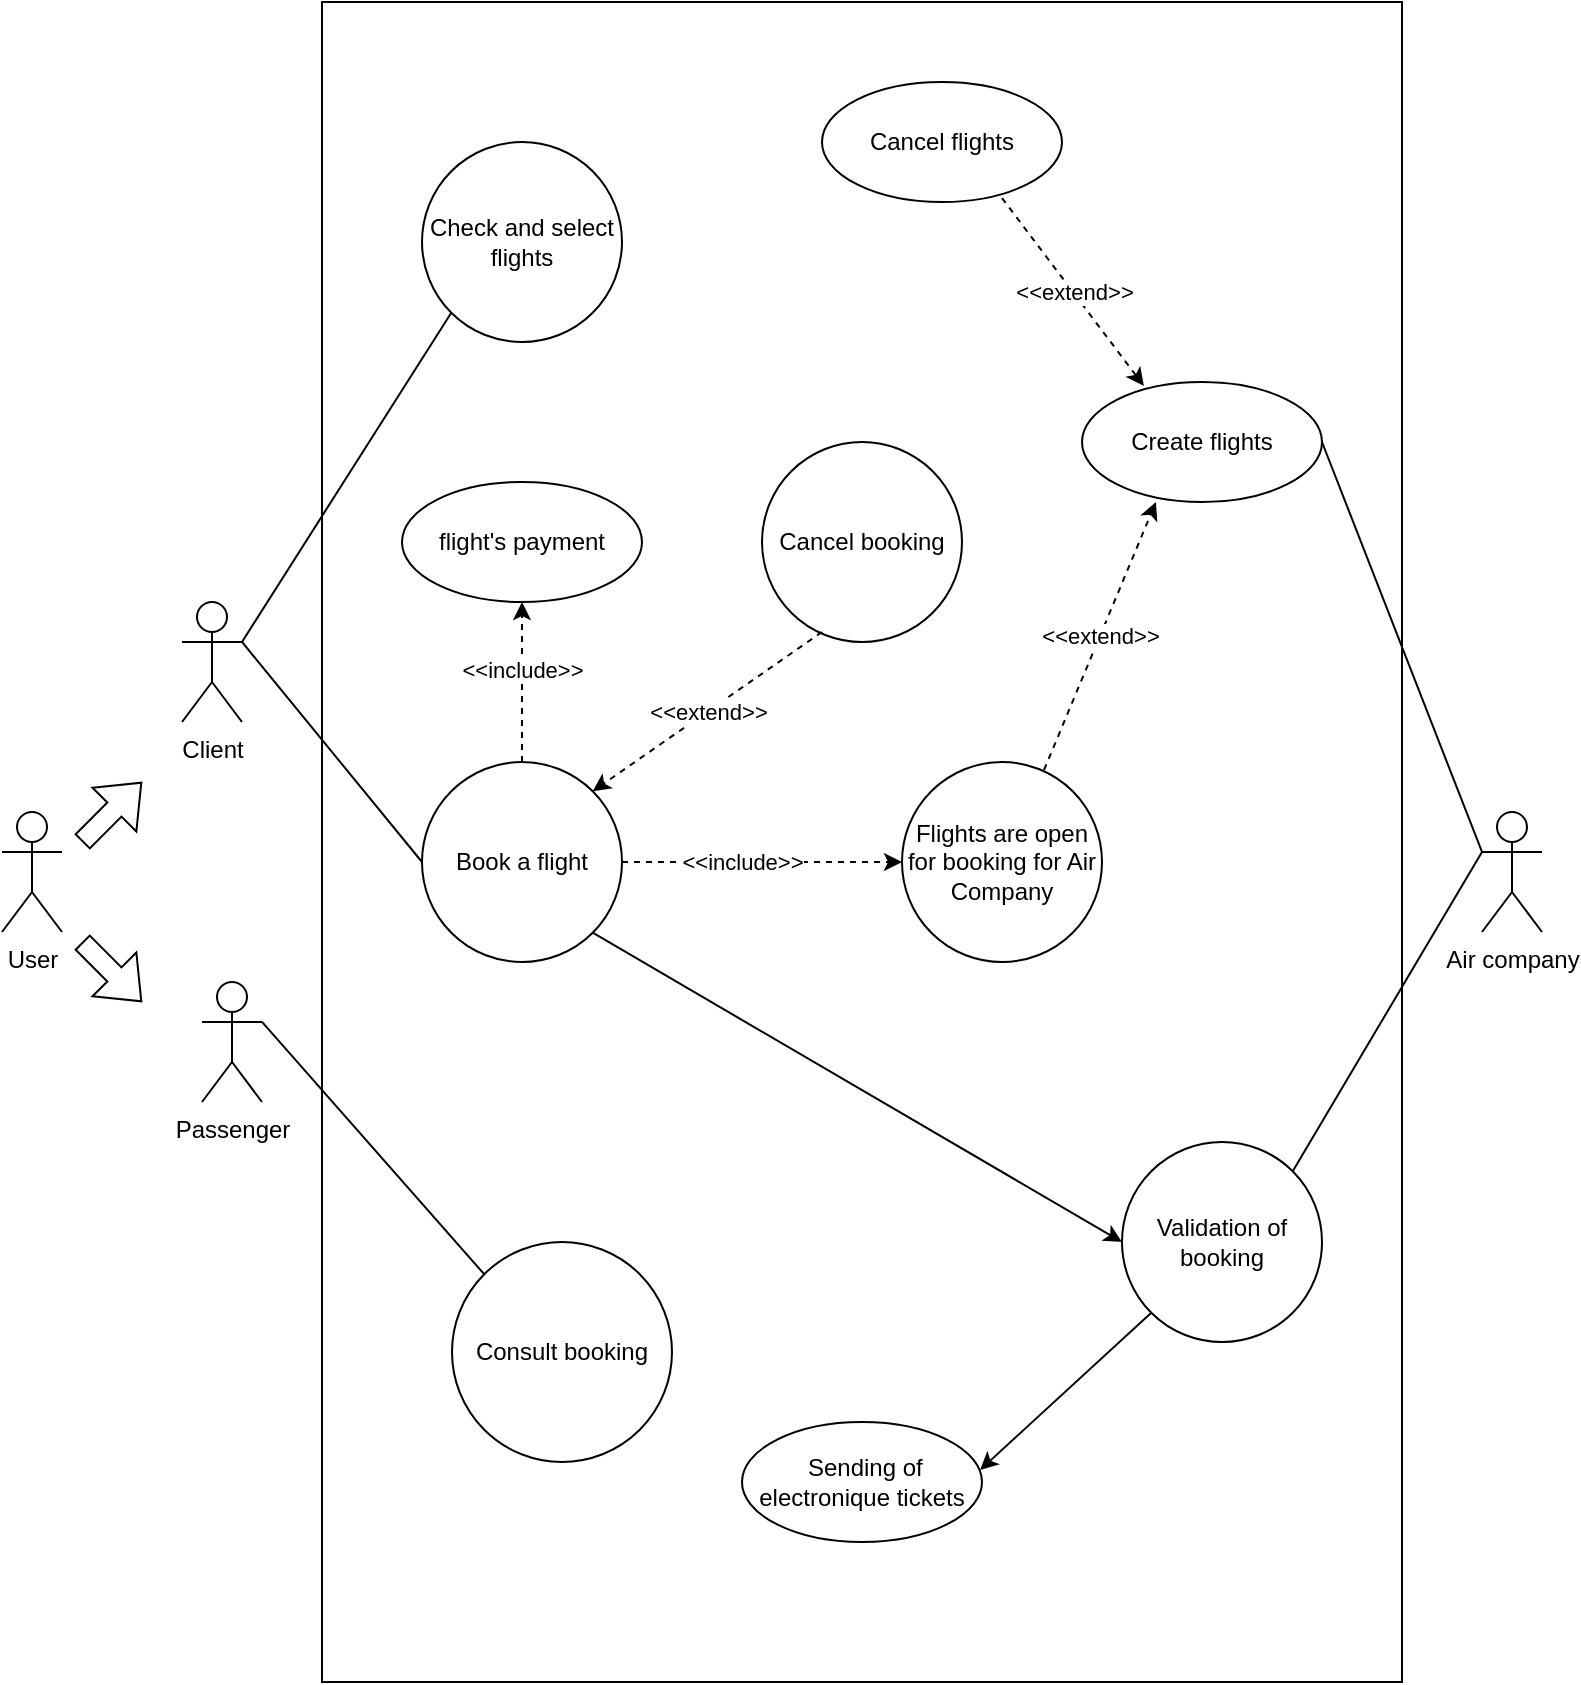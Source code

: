 <mxfile version="20.3.0"><diagram id="fk_Mi7Acmoe7_fk1KCBF" name="Page-1"><mxGraphModel dx="2062" dy="1151" grid="1" gridSize="10" guides="1" tooltips="1" connect="1" arrows="1" fold="1" page="1" pageScale="1" pageWidth="827" pageHeight="1169" math="0" shadow="0"><root><mxCell id="0"/><mxCell id="1" parent="0"/><mxCell id="-d5-tCI0UHBOkh7O-BCw-2" value="" style="rounded=0;whiteSpace=wrap;html=1;" parent="1" vertex="1"><mxGeometry x="190" y="120" width="540" height="840" as="geometry"/></mxCell><mxCell id="-d5-tCI0UHBOkh7O-BCw-3" value="Air company" style="shape=umlActor;verticalLabelPosition=bottom;verticalAlign=top;html=1;outlineConnect=0;" parent="1" vertex="1"><mxGeometry x="770" y="525" width="30" height="60" as="geometry"/></mxCell><mxCell id="-d5-tCI0UHBOkh7O-BCw-5" value="Passenger" style="shape=umlActor;verticalLabelPosition=bottom;verticalAlign=top;html=1;outlineConnect=0;" parent="1" vertex="1"><mxGeometry x="130" y="610" width="30" height="60" as="geometry"/></mxCell><mxCell id="-d5-tCI0UHBOkh7O-BCw-8" value="Client" style="shape=umlActor;verticalLabelPosition=bottom;verticalAlign=top;html=1;outlineConnect=0;" parent="1" vertex="1"><mxGeometry x="120" y="420" width="30" height="60" as="geometry"/></mxCell><mxCell id="-d5-tCI0UHBOkh7O-BCw-10" value="Cancel booking" style="ellipse;whiteSpace=wrap;html=1;aspect=fixed;" parent="1" vertex="1"><mxGeometry x="410" y="340" width="100" height="100" as="geometry"/></mxCell><mxCell id="-d5-tCI0UHBOkh7O-BCw-23" value="" style="edgeStyle=orthogonalEdgeStyle;rounded=0;orthogonalLoop=1;jettySize=auto;html=1;dashed=1;exitX=0.5;exitY=0;exitDx=0;exitDy=0;entryX=0.5;entryY=1;entryDx=0;entryDy=0;" parent="1" source="-d5-tCI0UHBOkh7O-BCw-11" target="-d5-tCI0UHBOkh7O-BCw-22" edge="1"><mxGeometry relative="1" as="geometry"><Array as="points"><mxPoint x="290" y="450"/><mxPoint x="290" y="450"/></Array></mxGeometry></mxCell><mxCell id="-d5-tCI0UHBOkh7O-BCw-24" value="&amp;lt;&amp;lt;include&amp;gt;&amp;gt;" style="edgeLabel;html=1;align=center;verticalAlign=middle;resizable=0;points=[];" parent="-d5-tCI0UHBOkh7O-BCw-23" vertex="1" connectable="0"><mxGeometry x="-0.34" relative="1" as="geometry"><mxPoint y="-20" as="offset"/></mxGeometry></mxCell><mxCell id="-d5-tCI0UHBOkh7O-BCw-11" value="Book a flight" style="ellipse;whiteSpace=wrap;html=1;aspect=fixed;" parent="1" vertex="1"><mxGeometry x="240" y="500" width="100" height="100" as="geometry"/></mxCell><mxCell id="-d5-tCI0UHBOkh7O-BCw-13" value="Consult booking" style="ellipse;whiteSpace=wrap;html=1;aspect=fixed;" parent="1" vertex="1"><mxGeometry x="255" y="740" width="110" height="110" as="geometry"/></mxCell><mxCell id="-d5-tCI0UHBOkh7O-BCw-18" value="" style="endArrow=classic;html=1;rounded=0;dashed=1;exitX=0.3;exitY=0.95;exitDx=0;exitDy=0;entryX=1;entryY=0;entryDx=0;entryDy=0;exitPerimeter=0;" parent="1" source="-d5-tCI0UHBOkh7O-BCw-10" target="-d5-tCI0UHBOkh7O-BCw-11" edge="1"><mxGeometry relative="1" as="geometry"><mxPoint x="414" y="680" as="sourcePoint"/><mxPoint x="514" y="680" as="targetPoint"/></mxGeometry></mxCell><mxCell id="-d5-tCI0UHBOkh7O-BCw-19" value="&amp;lt;&amp;lt;extend&amp;gt;&amp;gt;" style="edgeLabel;resizable=0;html=1;align=center;verticalAlign=middle;" parent="-d5-tCI0UHBOkh7O-BCw-18" connectable="0" vertex="1"><mxGeometry relative="1" as="geometry"/></mxCell><mxCell id="-d5-tCI0UHBOkh7O-BCw-22" value="flight's payment" style="ellipse;whiteSpace=wrap;html=1;" parent="1" vertex="1"><mxGeometry x="230" y="360" width="120" height="60" as="geometry"/></mxCell><mxCell id="-d5-tCI0UHBOkh7O-BCw-25" value="&lt;div&gt;Check and select flights&lt;/div&gt;" style="ellipse;whiteSpace=wrap;html=1;aspect=fixed;" parent="1" vertex="1"><mxGeometry x="240" y="190" width="100" height="100" as="geometry"/></mxCell><mxCell id="-d5-tCI0UHBOkh7O-BCw-29" value="" style="endArrow=none;html=1;rounded=0;exitX=1;exitY=0.333;exitDx=0;exitDy=0;exitPerimeter=0;entryX=0;entryY=0.5;entryDx=0;entryDy=0;" parent="1" source="-d5-tCI0UHBOkh7O-BCw-8" target="-d5-tCI0UHBOkh7O-BCw-11" edge="1"><mxGeometry width="50" height="50" relative="1" as="geometry"><mxPoint x="540" y="570" as="sourcePoint"/><mxPoint x="590" y="520" as="targetPoint"/></mxGeometry></mxCell><mxCell id="-d5-tCI0UHBOkh7O-BCw-31" value="" style="endArrow=none;html=1;rounded=0;exitX=1;exitY=0.333;exitDx=0;exitDy=0;exitPerimeter=0;entryX=0;entryY=1;entryDx=0;entryDy=0;" parent="1" source="-d5-tCI0UHBOkh7O-BCw-8" target="-d5-tCI0UHBOkh7O-BCw-25" edge="1"><mxGeometry width="50" height="50" relative="1" as="geometry"><mxPoint x="540" y="570" as="sourcePoint"/><mxPoint x="590" y="520" as="targetPoint"/></mxGeometry></mxCell><mxCell id="-d5-tCI0UHBOkh7O-BCw-32" value="User" style="shape=umlActor;verticalLabelPosition=bottom;verticalAlign=top;html=1;outlineConnect=0;" parent="1" vertex="1"><mxGeometry x="30" y="525" width="30" height="60" as="geometry"/></mxCell><mxCell id="-d5-tCI0UHBOkh7O-BCw-33" value="" style="shape=flexArrow;endArrow=classic;html=1;rounded=0;" parent="1" edge="1"><mxGeometry width="50" height="50" relative="1" as="geometry"><mxPoint x="70" y="540" as="sourcePoint"/><mxPoint x="100" y="510" as="targetPoint"/></mxGeometry></mxCell><mxCell id="-d5-tCI0UHBOkh7O-BCw-34" value="" style="shape=flexArrow;endArrow=classic;html=1;rounded=0;" parent="1" edge="1"><mxGeometry width="50" height="50" relative="1" as="geometry"><mxPoint x="70" y="590" as="sourcePoint"/><mxPoint x="100" y="620" as="targetPoint"/></mxGeometry></mxCell><mxCell id="-d5-tCI0UHBOkh7O-BCw-35" value="Validation of booking" style="ellipse;whiteSpace=wrap;html=1;aspect=fixed;" parent="1" vertex="1"><mxGeometry x="590" y="690" width="100" height="100" as="geometry"/></mxCell><mxCell id="-d5-tCI0UHBOkh7O-BCw-36" value="" style="endArrow=none;html=1;rounded=0;entryX=0;entryY=0.333;entryDx=0;entryDy=0;entryPerimeter=0;exitX=1;exitY=0;exitDx=0;exitDy=0;" parent="1" source="-d5-tCI0UHBOkh7O-BCw-35" target="-d5-tCI0UHBOkh7O-BCw-3" edge="1"><mxGeometry width="50" height="50" relative="1" as="geometry"><mxPoint x="430" y="590" as="sourcePoint"/><mxPoint x="480" y="540" as="targetPoint"/></mxGeometry></mxCell><mxCell id="-d5-tCI0UHBOkh7O-BCw-37" value="&amp;nbsp;Sending of electronique tickets" style="ellipse;whiteSpace=wrap;html=1;" parent="1" vertex="1"><mxGeometry x="400" y="830" width="120" height="60" as="geometry"/></mxCell><mxCell id="-d5-tCI0UHBOkh7O-BCw-39" value="Flights are open for booking for Air Company" style="ellipse;whiteSpace=wrap;html=1;aspect=fixed;" parent="1" vertex="1"><mxGeometry x="480" y="500" width="100" height="100" as="geometry"/></mxCell><mxCell id="-d5-tCI0UHBOkh7O-BCw-43" value="" style="edgeStyle=orthogonalEdgeStyle;rounded=0;orthogonalLoop=1;jettySize=auto;html=1;dashed=1;entryX=0;entryY=0.5;entryDx=0;entryDy=0;exitX=1;exitY=0.5;exitDx=0;exitDy=0;" parent="1" source="-d5-tCI0UHBOkh7O-BCw-11" target="-d5-tCI0UHBOkh7O-BCw-39" edge="1"><mxGeometry relative="1" as="geometry"><mxPoint x="430" y="630" as="sourcePoint"/><mxPoint x="400.0" y="740" as="targetPoint"/><Array as="points"/></mxGeometry></mxCell><mxCell id="-d5-tCI0UHBOkh7O-BCw-44" value="&amp;lt;&amp;lt;include&amp;gt;&amp;gt;" style="edgeLabel;html=1;align=center;verticalAlign=middle;resizable=0;points=[];" parent="-d5-tCI0UHBOkh7O-BCw-43" vertex="1" connectable="0"><mxGeometry x="-0.34" relative="1" as="geometry"><mxPoint x="14" as="offset"/></mxGeometry></mxCell><mxCell id="-d5-tCI0UHBOkh7O-BCw-45" value="" style="endArrow=none;html=1;rounded=0;entryX=0;entryY=0.333;entryDx=0;entryDy=0;entryPerimeter=0;exitX=1;exitY=0.5;exitDx=0;exitDy=0;" parent="1" source="LQwqeKcN2SAHlVFvPrJa-3" target="-d5-tCI0UHBOkh7O-BCw-3" edge="1"><mxGeometry width="50" height="50" relative="1" as="geometry"><mxPoint x="800" y="310" as="sourcePoint"/><mxPoint x="480" y="540" as="targetPoint"/></mxGeometry></mxCell><mxCell id="-d5-tCI0UHBOkh7O-BCw-50" value="" style="endArrow=classic;html=1;rounded=0;exitX=1;exitY=1;exitDx=0;exitDy=0;entryX=0;entryY=0.5;entryDx=0;entryDy=0;" parent="1" source="-d5-tCI0UHBOkh7O-BCw-11" target="-d5-tCI0UHBOkh7O-BCw-35" edge="1"><mxGeometry width="50" height="50" relative="1" as="geometry"><mxPoint x="430" y="590" as="sourcePoint"/><mxPoint x="480" y="540" as="targetPoint"/></mxGeometry></mxCell><mxCell id="-d5-tCI0UHBOkh7O-BCw-51" value="" style="endArrow=classic;html=1;rounded=0;exitX=0;exitY=1;exitDx=0;exitDy=0;entryX=0.992;entryY=0.4;entryDx=0;entryDy=0;entryPerimeter=0;" parent="1" edge="1" target="-d5-tCI0UHBOkh7O-BCw-37" source="-d5-tCI0UHBOkh7O-BCw-35"><mxGeometry width="50" height="50" relative="1" as="geometry"><mxPoint x="520" y="680" as="sourcePoint"/><mxPoint x="590" y="790" as="targetPoint"/></mxGeometry></mxCell><mxCell id="LQwqeKcN2SAHlVFvPrJa-2" value="" style="endArrow=none;html=1;rounded=0;exitX=1;exitY=0.333;exitDx=0;exitDy=0;exitPerimeter=0;entryX=0;entryY=0;entryDx=0;entryDy=0;" edge="1" parent="1" source="-d5-tCI0UHBOkh7O-BCw-5" target="-d5-tCI0UHBOkh7O-BCw-13"><mxGeometry width="50" height="50" relative="1" as="geometry"><mxPoint x="160" y="605" as="sourcePoint"/><mxPoint x="270" y="645" as="targetPoint"/></mxGeometry></mxCell><mxCell id="LQwqeKcN2SAHlVFvPrJa-3" value="Create flights" style="ellipse;whiteSpace=wrap;html=1;" vertex="1" parent="1"><mxGeometry x="570" y="310" width="120" height="60" as="geometry"/></mxCell><mxCell id="LQwqeKcN2SAHlVFvPrJa-5" value="" style="endArrow=classic;html=1;rounded=0;dashed=1;exitX=0.71;exitY=0.04;exitDx=0;exitDy=0;entryX=0.308;entryY=1;entryDx=0;entryDy=0;exitPerimeter=0;entryPerimeter=0;" edge="1" parent="1" source="-d5-tCI0UHBOkh7O-BCw-39" target="LQwqeKcN2SAHlVFvPrJa-3"><mxGeometry relative="1" as="geometry"><mxPoint x="460" y="380" as="sourcePoint"/><mxPoint x="350" y="492" as="targetPoint"/></mxGeometry></mxCell><mxCell id="LQwqeKcN2SAHlVFvPrJa-6" value="&amp;lt;&amp;lt;extend&amp;gt;&amp;gt;" style="edgeLabel;resizable=0;html=1;align=center;verticalAlign=middle;" connectable="0" vertex="1" parent="LQwqeKcN2SAHlVFvPrJa-5"><mxGeometry relative="1" as="geometry"/></mxCell><mxCell id="LQwqeKcN2SAHlVFvPrJa-9" value="Cancel flights" style="ellipse;whiteSpace=wrap;html=1;" vertex="1" parent="1"><mxGeometry x="440" y="160" width="120" height="60" as="geometry"/></mxCell><mxCell id="LQwqeKcN2SAHlVFvPrJa-11" value="" style="endArrow=classic;html=1;rounded=0;dashed=1;exitX=0.75;exitY=0.967;exitDx=0;exitDy=0;entryX=0.258;entryY=0.033;entryDx=0;entryDy=0;entryPerimeter=0;exitPerimeter=0;" edge="1" parent="1" source="LQwqeKcN2SAHlVFvPrJa-9" target="LQwqeKcN2SAHlVFvPrJa-3"><mxGeometry relative="1" as="geometry"><mxPoint x="580" y="429" as="sourcePoint"/><mxPoint x="660" y="429" as="targetPoint"/></mxGeometry></mxCell><mxCell id="LQwqeKcN2SAHlVFvPrJa-12" value="&amp;lt;&amp;lt;extend&amp;gt;&amp;gt;" style="edgeLabel;resizable=0;html=1;align=center;verticalAlign=middle;" connectable="0" vertex="1" parent="LQwqeKcN2SAHlVFvPrJa-11"><mxGeometry relative="1" as="geometry"/></mxCell></root></mxGraphModel></diagram></mxfile>